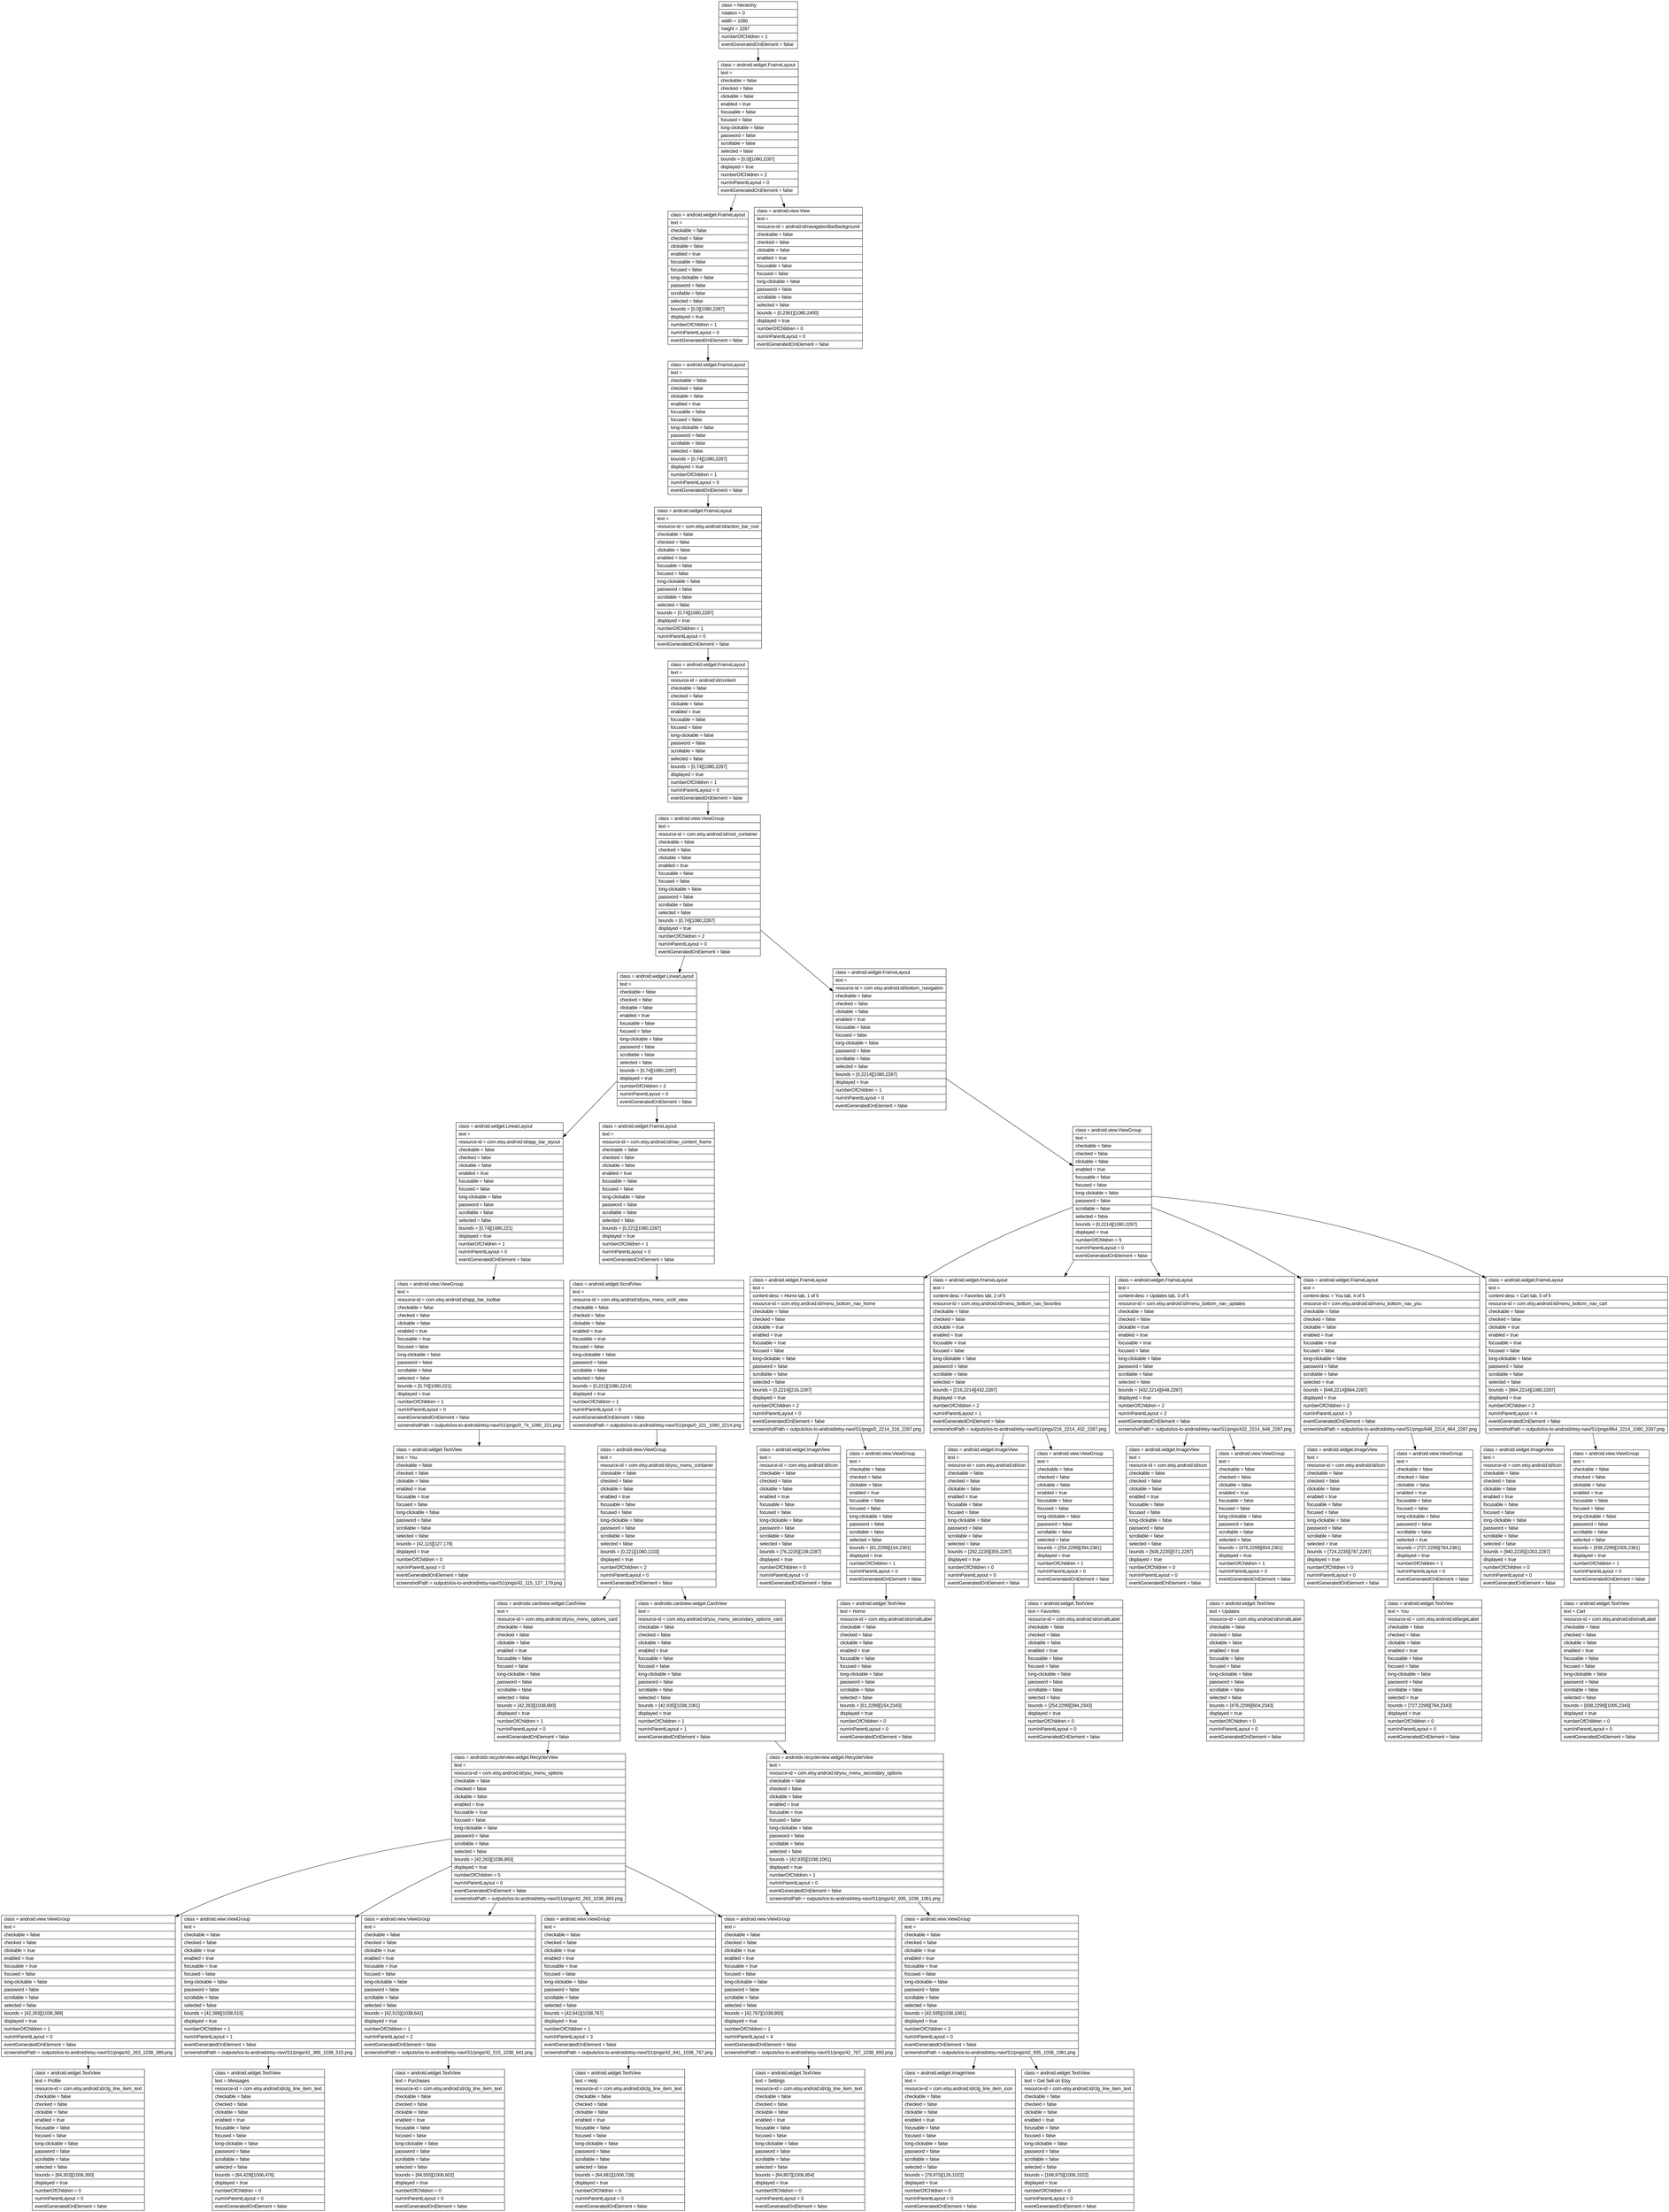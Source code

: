 digraph Layout {

	node [shape=record fontname=Arial];

	0	[label="{class = hierarchy\l|rotation = 0\l|width = 1080\l|height = 2287\l|numberOfChildren = 1\l|eventGeneratedOnElement = false \l}"]
	1	[label="{class = android.widget.FrameLayout\l|text = \l|checkable = false\l|checked = false\l|clickable = false\l|enabled = true\l|focusable = false\l|focused = false\l|long-clickable = false\l|password = false\l|scrollable = false\l|selected = false\l|bounds = [0,0][1080,2287]\l|displayed = true\l|numberOfChildren = 2\l|numInParentLayout = 0\l|eventGeneratedOnElement = false \l}"]
	2	[label="{class = android.widget.FrameLayout\l|text = \l|checkable = false\l|checked = false\l|clickable = false\l|enabled = true\l|focusable = false\l|focused = false\l|long-clickable = false\l|password = false\l|scrollable = false\l|selected = false\l|bounds = [0,0][1080,2287]\l|displayed = true\l|numberOfChildren = 1\l|numInParentLayout = 0\l|eventGeneratedOnElement = false \l}"]
	3	[label="{class = android.view.View\l|text = \l|resource-id = android:id/navigationBarBackground\l|checkable = false\l|checked = false\l|clickable = false\l|enabled = true\l|focusable = false\l|focused = false\l|long-clickable = false\l|password = false\l|scrollable = false\l|selected = false\l|bounds = [0,2361][1080,2400]\l|displayed = true\l|numberOfChildren = 0\l|numInParentLayout = 0\l|eventGeneratedOnElement = false \l}"]
	4	[label="{class = android.widget.FrameLayout\l|text = \l|checkable = false\l|checked = false\l|clickable = false\l|enabled = true\l|focusable = false\l|focused = false\l|long-clickable = false\l|password = false\l|scrollable = false\l|selected = false\l|bounds = [0,74][1080,2287]\l|displayed = true\l|numberOfChildren = 1\l|numInParentLayout = 0\l|eventGeneratedOnElement = false \l}"]
	5	[label="{class = android.widget.FrameLayout\l|text = \l|resource-id = com.etsy.android:id/action_bar_root\l|checkable = false\l|checked = false\l|clickable = false\l|enabled = true\l|focusable = false\l|focused = false\l|long-clickable = false\l|password = false\l|scrollable = false\l|selected = false\l|bounds = [0,74][1080,2287]\l|displayed = true\l|numberOfChildren = 1\l|numInParentLayout = 0\l|eventGeneratedOnElement = false \l}"]
	6	[label="{class = android.widget.FrameLayout\l|text = \l|resource-id = android:id/content\l|checkable = false\l|checked = false\l|clickable = false\l|enabled = true\l|focusable = false\l|focused = false\l|long-clickable = false\l|password = false\l|scrollable = false\l|selected = false\l|bounds = [0,74][1080,2287]\l|displayed = true\l|numberOfChildren = 1\l|numInParentLayout = 0\l|eventGeneratedOnElement = false \l}"]
	7	[label="{class = android.view.ViewGroup\l|text = \l|resource-id = com.etsy.android:id/root_container\l|checkable = false\l|checked = false\l|clickable = false\l|enabled = true\l|focusable = false\l|focused = false\l|long-clickable = false\l|password = false\l|scrollable = false\l|selected = false\l|bounds = [0,74][1080,2287]\l|displayed = true\l|numberOfChildren = 2\l|numInParentLayout = 0\l|eventGeneratedOnElement = false \l}"]
	8	[label="{class = android.widget.LinearLayout\l|text = \l|checkable = false\l|checked = false\l|clickable = false\l|enabled = true\l|focusable = false\l|focused = false\l|long-clickable = false\l|password = false\l|scrollable = false\l|selected = false\l|bounds = [0,74][1080,2287]\l|displayed = true\l|numberOfChildren = 2\l|numInParentLayout = 0\l|eventGeneratedOnElement = false \l}"]
	9	[label="{class = android.widget.FrameLayout\l|text = \l|resource-id = com.etsy.android:id/bottom_navigation\l|checkable = false\l|checked = false\l|clickable = false\l|enabled = true\l|focusable = false\l|focused = false\l|long-clickable = false\l|password = false\l|scrollable = false\l|selected = false\l|bounds = [0,2214][1080,2287]\l|displayed = true\l|numberOfChildren = 1\l|numInParentLayout = 0\l|eventGeneratedOnElement = false \l}"]
	10	[label="{class = android.widget.LinearLayout\l|text = \l|resource-id = com.etsy.android:id/app_bar_layout\l|checkable = false\l|checked = false\l|clickable = false\l|enabled = true\l|focusable = false\l|focused = false\l|long-clickable = false\l|password = false\l|scrollable = false\l|selected = false\l|bounds = [0,74][1080,221]\l|displayed = true\l|numberOfChildren = 1\l|numInParentLayout = 0\l|eventGeneratedOnElement = false \l}"]
	11	[label="{class = android.widget.FrameLayout\l|text = \l|resource-id = com.etsy.android:id/nav_content_frame\l|checkable = false\l|checked = false\l|clickable = false\l|enabled = true\l|focusable = false\l|focused = false\l|long-clickable = false\l|password = false\l|scrollable = false\l|selected = false\l|bounds = [0,221][1080,2287]\l|displayed = true\l|numberOfChildren = 1\l|numInParentLayout = 0\l|eventGeneratedOnElement = false \l}"]
	12	[label="{class = android.view.ViewGroup\l|text = \l|checkable = false\l|checked = false\l|clickable = false\l|enabled = true\l|focusable = false\l|focused = false\l|long-clickable = false\l|password = false\l|scrollable = false\l|selected = false\l|bounds = [0,2214][1080,2287]\l|displayed = true\l|numberOfChildren = 5\l|numInParentLayout = 0\l|eventGeneratedOnElement = false \l}"]
	13	[label="{class = android.view.ViewGroup\l|text = \l|resource-id = com.etsy.android:id/app_bar_toolbar\l|checkable = false\l|checked = false\l|clickable = false\l|enabled = true\l|focusable = true\l|focused = false\l|long-clickable = false\l|password = false\l|scrollable = false\l|selected = false\l|bounds = [0,74][1080,221]\l|displayed = true\l|numberOfChildren = 1\l|numInParentLayout = 0\l|eventGeneratedOnElement = false \l|screenshotPath = outputs/ios-to-android/etsy-navi/S1/pngs/0_74_1080_221.png\l}"]
	14	[label="{class = android.widget.ScrollView\l|text = \l|resource-id = com.etsy.android:id/you_menu_scoll_view\l|checkable = false\l|checked = false\l|clickable = false\l|enabled = true\l|focusable = true\l|focused = false\l|long-clickable = false\l|password = false\l|scrollable = false\l|selected = false\l|bounds = [0,221][1080,2214]\l|displayed = true\l|numberOfChildren = 1\l|numInParentLayout = 0\l|eventGeneratedOnElement = false \l|screenshotPath = outputs/ios-to-android/etsy-navi/S1/pngs/0_221_1080_2214.png\l}"]
	15	[label="{class = android.widget.FrameLayout\l|text = \l|content-desc = Home tab, 1 of 5\l|resource-id = com.etsy.android:id/menu_bottom_nav_home\l|checkable = false\l|checked = false\l|clickable = true\l|enabled = true\l|focusable = true\l|focused = false\l|long-clickable = false\l|password = false\l|scrollable = false\l|selected = false\l|bounds = [0,2214][216,2287]\l|displayed = true\l|numberOfChildren = 2\l|numInParentLayout = 0\l|eventGeneratedOnElement = false \l|screenshotPath = outputs/ios-to-android/etsy-navi/S1/pngs/0_2214_216_2287.png\l}"]
	16	[label="{class = android.widget.FrameLayout\l|text = \l|content-desc = Favorites tab, 2 of 5\l|resource-id = com.etsy.android:id/menu_bottom_nav_favorites\l|checkable = false\l|checked = false\l|clickable = true\l|enabled = true\l|focusable = true\l|focused = false\l|long-clickable = false\l|password = false\l|scrollable = false\l|selected = false\l|bounds = [216,2214][432,2287]\l|displayed = true\l|numberOfChildren = 2\l|numInParentLayout = 1\l|eventGeneratedOnElement = false \l|screenshotPath = outputs/ios-to-android/etsy-navi/S1/pngs/216_2214_432_2287.png\l}"]
	17	[label="{class = android.widget.FrameLayout\l|text = \l|content-desc = Updates tab, 3 of 5\l|resource-id = com.etsy.android:id/menu_bottom_nav_updates\l|checkable = false\l|checked = false\l|clickable = true\l|enabled = true\l|focusable = true\l|focused = false\l|long-clickable = false\l|password = false\l|scrollable = false\l|selected = false\l|bounds = [432,2214][648,2287]\l|displayed = true\l|numberOfChildren = 2\l|numInParentLayout = 2\l|eventGeneratedOnElement = false \l|screenshotPath = outputs/ios-to-android/etsy-navi/S1/pngs/432_2214_648_2287.png\l}"]
	18	[label="{class = android.widget.FrameLayout\l|text = \l|content-desc = You tab, 4 of 5\l|resource-id = com.etsy.android:id/menu_bottom_nav_you\l|checkable = false\l|checked = false\l|clickable = false\l|enabled = true\l|focusable = true\l|focused = false\l|long-clickable = false\l|password = false\l|scrollable = false\l|selected = true\l|bounds = [648,2214][864,2287]\l|displayed = true\l|numberOfChildren = 2\l|numInParentLayout = 3\l|eventGeneratedOnElement = false \l|screenshotPath = outputs/ios-to-android/etsy-navi/S1/pngs/648_2214_864_2287.png\l}"]
	19	[label="{class = android.widget.FrameLayout\l|text = \l|content-desc = Cart tab, 5 of 5\l|resource-id = com.etsy.android:id/menu_bottom_nav_cart\l|checkable = false\l|checked = false\l|clickable = true\l|enabled = true\l|focusable = true\l|focused = false\l|long-clickable = false\l|password = false\l|scrollable = false\l|selected = false\l|bounds = [864,2214][1080,2287]\l|displayed = true\l|numberOfChildren = 2\l|numInParentLayout = 4\l|eventGeneratedOnElement = false \l|screenshotPath = outputs/ios-to-android/etsy-navi/S1/pngs/864_2214_1080_2287.png\l}"]
	20	[label="{class = android.widget.TextView\l|text = You\l|checkable = false\l|checked = false\l|clickable = false\l|enabled = true\l|focusable = true\l|focused = false\l|long-clickable = false\l|password = false\l|scrollable = false\l|selected = false\l|bounds = [42,115][127,179]\l|displayed = true\l|numberOfChildren = 0\l|numInParentLayout = 0\l|eventGeneratedOnElement = false \l|screenshotPath = outputs/ios-to-android/etsy-navi/S1/pngs/42_115_127_179.png\l}"]
	21	[label="{class = android.view.ViewGroup\l|text = \l|resource-id = com.etsy.android:id/you_menu_container\l|checkable = false\l|checked = false\l|clickable = false\l|enabled = true\l|focusable = false\l|focused = false\l|long-clickable = false\l|password = false\l|scrollable = false\l|selected = false\l|bounds = [0,221][1080,1103]\l|displayed = true\l|numberOfChildren = 2\l|numInParentLayout = 0\l|eventGeneratedOnElement = false \l}"]
	22	[label="{class = android.widget.ImageView\l|text = \l|resource-id = com.etsy.android:id/icon\l|checkable = false\l|checked = false\l|clickable = false\l|enabled = true\l|focusable = false\l|focused = false\l|long-clickable = false\l|password = false\l|scrollable = false\l|selected = false\l|bounds = [76,2235][139,2287]\l|displayed = true\l|numberOfChildren = 0\l|numInParentLayout = 0\l|eventGeneratedOnElement = false \l}"]
	23	[label="{class = android.view.ViewGroup\l|text = \l|checkable = false\l|checked = false\l|clickable = false\l|enabled = true\l|focusable = false\l|focused = false\l|long-clickable = false\l|password = false\l|scrollable = false\l|selected = false\l|bounds = [61,2299][154,2361]\l|displayed = true\l|numberOfChildren = 1\l|numInParentLayout = 0\l|eventGeneratedOnElement = false \l}"]
	24	[label="{class = android.widget.ImageView\l|text = \l|resource-id = com.etsy.android:id/icon\l|checkable = false\l|checked = false\l|clickable = false\l|enabled = true\l|focusable = false\l|focused = false\l|long-clickable = false\l|password = false\l|scrollable = false\l|selected = false\l|bounds = [292,2235][355,2287]\l|displayed = true\l|numberOfChildren = 0\l|numInParentLayout = 0\l|eventGeneratedOnElement = false \l}"]
	25	[label="{class = android.view.ViewGroup\l|text = \l|checkable = false\l|checked = false\l|clickable = false\l|enabled = true\l|focusable = false\l|focused = false\l|long-clickable = false\l|password = false\l|scrollable = false\l|selected = false\l|bounds = [254,2299][394,2361]\l|displayed = true\l|numberOfChildren = 1\l|numInParentLayout = 0\l|eventGeneratedOnElement = false \l}"]
	26	[label="{class = android.widget.ImageView\l|text = \l|resource-id = com.etsy.android:id/icon\l|checkable = false\l|checked = false\l|clickable = false\l|enabled = true\l|focusable = false\l|focused = false\l|long-clickable = false\l|password = false\l|scrollable = false\l|selected = false\l|bounds = [508,2235][571,2287]\l|displayed = true\l|numberOfChildren = 0\l|numInParentLayout = 0\l|eventGeneratedOnElement = false \l}"]
	27	[label="{class = android.view.ViewGroup\l|text = \l|checkable = false\l|checked = false\l|clickable = false\l|enabled = true\l|focusable = false\l|focused = false\l|long-clickable = false\l|password = false\l|scrollable = false\l|selected = false\l|bounds = [476,2299][604,2361]\l|displayed = true\l|numberOfChildren = 1\l|numInParentLayout = 0\l|eventGeneratedOnElement = false \l}"]
	28	[label="{class = android.widget.ImageView\l|text = \l|resource-id = com.etsy.android:id/icon\l|checkable = false\l|checked = false\l|clickable = false\l|enabled = true\l|focusable = false\l|focused = false\l|long-clickable = false\l|password = false\l|scrollable = false\l|selected = true\l|bounds = [724,2235][787,2287]\l|displayed = true\l|numberOfChildren = 0\l|numInParentLayout = 0\l|eventGeneratedOnElement = false \l}"]
	29	[label="{class = android.view.ViewGroup\l|text = \l|checkable = false\l|checked = false\l|clickable = false\l|enabled = true\l|focusable = false\l|focused = false\l|long-clickable = false\l|password = false\l|scrollable = false\l|selected = true\l|bounds = [727,2299][784,2361]\l|displayed = true\l|numberOfChildren = 1\l|numInParentLayout = 0\l|eventGeneratedOnElement = false \l}"]
	30	[label="{class = android.widget.ImageView\l|text = \l|resource-id = com.etsy.android:id/icon\l|checkable = false\l|checked = false\l|clickable = false\l|enabled = true\l|focusable = false\l|focused = false\l|long-clickable = false\l|password = false\l|scrollable = false\l|selected = false\l|bounds = [940,2235][1003,2287]\l|displayed = true\l|numberOfChildren = 0\l|numInParentLayout = 0\l|eventGeneratedOnElement = false \l}"]
	31	[label="{class = android.view.ViewGroup\l|text = \l|checkable = false\l|checked = false\l|clickable = false\l|enabled = true\l|focusable = false\l|focused = false\l|long-clickable = false\l|password = false\l|scrollable = false\l|selected = false\l|bounds = [938,2299][1005,2361]\l|displayed = true\l|numberOfChildren = 1\l|numInParentLayout = 0\l|eventGeneratedOnElement = false \l}"]
	32	[label="{class = androidx.cardview.widget.CardView\l|text = \l|resource-id = com.etsy.android:id/you_menu_options_card\l|checkable = false\l|checked = false\l|clickable = false\l|enabled = true\l|focusable = false\l|focused = false\l|long-clickable = false\l|password = false\l|scrollable = false\l|selected = false\l|bounds = [42,263][1038,893]\l|displayed = true\l|numberOfChildren = 1\l|numInParentLayout = 0\l|eventGeneratedOnElement = false \l}"]
	33	[label="{class = androidx.cardview.widget.CardView\l|text = \l|resource-id = com.etsy.android:id/you_menu_secondary_options_card\l|checkable = false\l|checked = false\l|clickable = false\l|enabled = true\l|focusable = false\l|focused = false\l|long-clickable = false\l|password = false\l|scrollable = false\l|selected = false\l|bounds = [42,935][1038,1061]\l|displayed = true\l|numberOfChildren = 1\l|numInParentLayout = 1\l|eventGeneratedOnElement = false \l}"]
	34	[label="{class = android.widget.TextView\l|text = Home\l|resource-id = com.etsy.android:id/smallLabel\l|checkable = false\l|checked = false\l|clickable = false\l|enabled = true\l|focusable = false\l|focused = false\l|long-clickable = false\l|password = false\l|scrollable = false\l|selected = false\l|bounds = [61,2299][154,2343]\l|displayed = true\l|numberOfChildren = 0\l|numInParentLayout = 0\l|eventGeneratedOnElement = false \l}"]
	35	[label="{class = android.widget.TextView\l|text = Favorites\l|resource-id = com.etsy.android:id/smallLabel\l|checkable = false\l|checked = false\l|clickable = false\l|enabled = true\l|focusable = false\l|focused = false\l|long-clickable = false\l|password = false\l|scrollable = false\l|selected = false\l|bounds = [254,2299][394,2343]\l|displayed = true\l|numberOfChildren = 0\l|numInParentLayout = 0\l|eventGeneratedOnElement = false \l}"]
	36	[label="{class = android.widget.TextView\l|text = Updates\l|resource-id = com.etsy.android:id/smallLabel\l|checkable = false\l|checked = false\l|clickable = false\l|enabled = true\l|focusable = false\l|focused = false\l|long-clickable = false\l|password = false\l|scrollable = false\l|selected = false\l|bounds = [476,2299][604,2343]\l|displayed = true\l|numberOfChildren = 0\l|numInParentLayout = 0\l|eventGeneratedOnElement = false \l}"]
	37	[label="{class = android.widget.TextView\l|text = You\l|resource-id = com.etsy.android:id/largeLabel\l|checkable = false\l|checked = false\l|clickable = false\l|enabled = true\l|focusable = false\l|focused = false\l|long-clickable = false\l|password = false\l|scrollable = false\l|selected = true\l|bounds = [727,2299][784,2343]\l|displayed = true\l|numberOfChildren = 0\l|numInParentLayout = 0\l|eventGeneratedOnElement = false \l}"]
	38	[label="{class = android.widget.TextView\l|text = Cart\l|resource-id = com.etsy.android:id/smallLabel\l|checkable = false\l|checked = false\l|clickable = false\l|enabled = true\l|focusable = false\l|focused = false\l|long-clickable = false\l|password = false\l|scrollable = false\l|selected = false\l|bounds = [938,2299][1005,2343]\l|displayed = true\l|numberOfChildren = 0\l|numInParentLayout = 0\l|eventGeneratedOnElement = false \l}"]
	39	[label="{class = androidx.recyclerview.widget.RecyclerView\l|text = \l|resource-id = com.etsy.android:id/you_menu_options\l|checkable = false\l|checked = false\l|clickable = false\l|enabled = true\l|focusable = true\l|focused = false\l|long-clickable = false\l|password = false\l|scrollable = false\l|selected = false\l|bounds = [42,263][1038,893]\l|displayed = true\l|numberOfChildren = 5\l|numInParentLayout = 0\l|eventGeneratedOnElement = false \l|screenshotPath = outputs/ios-to-android/etsy-navi/S1/pngs/42_263_1038_893.png\l}"]
	40	[label="{class = androidx.recyclerview.widget.RecyclerView\l|text = \l|resource-id = com.etsy.android:id/you_menu_secondary_options\l|checkable = false\l|checked = false\l|clickable = false\l|enabled = true\l|focusable = true\l|focused = false\l|long-clickable = false\l|password = false\l|scrollable = false\l|selected = false\l|bounds = [42,935][1038,1061]\l|displayed = true\l|numberOfChildren = 1\l|numInParentLayout = 0\l|eventGeneratedOnElement = false \l|screenshotPath = outputs/ios-to-android/etsy-navi/S1/pngs/42_935_1038_1061.png\l}"]
	41	[label="{class = android.view.ViewGroup\l|text = \l|checkable = false\l|checked = false\l|clickable = true\l|enabled = true\l|focusable = true\l|focused = false\l|long-clickable = false\l|password = false\l|scrollable = false\l|selected = false\l|bounds = [42,263][1038,389]\l|displayed = true\l|numberOfChildren = 1\l|numInParentLayout = 0\l|eventGeneratedOnElement = false \l|screenshotPath = outputs/ios-to-android/etsy-navi/S1/pngs/42_263_1038_389.png\l}"]
	42	[label="{class = android.view.ViewGroup\l|text = \l|checkable = false\l|checked = false\l|clickable = true\l|enabled = true\l|focusable = true\l|focused = false\l|long-clickable = false\l|password = false\l|scrollable = false\l|selected = false\l|bounds = [42,389][1038,515]\l|displayed = true\l|numberOfChildren = 1\l|numInParentLayout = 1\l|eventGeneratedOnElement = false \l|screenshotPath = outputs/ios-to-android/etsy-navi/S1/pngs/42_389_1038_515.png\l}"]
	43	[label="{class = android.view.ViewGroup\l|text = \l|checkable = false\l|checked = false\l|clickable = true\l|enabled = true\l|focusable = true\l|focused = false\l|long-clickable = false\l|password = false\l|scrollable = false\l|selected = false\l|bounds = [42,515][1038,641]\l|displayed = true\l|numberOfChildren = 1\l|numInParentLayout = 2\l|eventGeneratedOnElement = false \l|screenshotPath = outputs/ios-to-android/etsy-navi/S1/pngs/42_515_1038_641.png\l}"]
	44	[label="{class = android.view.ViewGroup\l|text = \l|checkable = false\l|checked = false\l|clickable = true\l|enabled = true\l|focusable = true\l|focused = false\l|long-clickable = false\l|password = false\l|scrollable = false\l|selected = false\l|bounds = [42,641][1038,767]\l|displayed = true\l|numberOfChildren = 1\l|numInParentLayout = 3\l|eventGeneratedOnElement = false \l|screenshotPath = outputs/ios-to-android/etsy-navi/S1/pngs/42_641_1038_767.png\l}"]
	45	[label="{class = android.view.ViewGroup\l|text = \l|checkable = false\l|checked = false\l|clickable = true\l|enabled = true\l|focusable = true\l|focused = false\l|long-clickable = false\l|password = false\l|scrollable = false\l|selected = false\l|bounds = [42,767][1038,893]\l|displayed = true\l|numberOfChildren = 1\l|numInParentLayout = 4\l|eventGeneratedOnElement = false \l|screenshotPath = outputs/ios-to-android/etsy-navi/S1/pngs/42_767_1038_893.png\l}"]
	46	[label="{class = android.view.ViewGroup\l|text = \l|checkable = false\l|checked = false\l|clickable = true\l|enabled = true\l|focusable = true\l|focused = false\l|long-clickable = false\l|password = false\l|scrollable = false\l|selected = false\l|bounds = [42,935][1038,1061]\l|displayed = true\l|numberOfChildren = 2\l|numInParentLayout = 0\l|eventGeneratedOnElement = false \l|screenshotPath = outputs/ios-to-android/etsy-navi/S1/pngs/42_935_1038_1061.png\l}"]
	47	[label="{class = android.widget.TextView\l|text = Profile\l|resource-id = com.etsy.android:id/clg_line_item_text\l|checkable = false\l|checked = false\l|clickable = false\l|enabled = true\l|focusable = false\l|focused = false\l|long-clickable = false\l|password = false\l|scrollable = false\l|selected = false\l|bounds = [84,303][1006,350]\l|displayed = true\l|numberOfChildren = 0\l|numInParentLayout = 0\l|eventGeneratedOnElement = false \l}"]
	48	[label="{class = android.widget.TextView\l|text = Messages\l|resource-id = com.etsy.android:id/clg_line_item_text\l|checkable = false\l|checked = false\l|clickable = false\l|enabled = true\l|focusable = false\l|focused = false\l|long-clickable = false\l|password = false\l|scrollable = false\l|selected = false\l|bounds = [84,429][1006,476]\l|displayed = true\l|numberOfChildren = 0\l|numInParentLayout = 0\l|eventGeneratedOnElement = false \l}"]
	49	[label="{class = android.widget.TextView\l|text = Purchases\l|resource-id = com.etsy.android:id/clg_line_item_text\l|checkable = false\l|checked = false\l|clickable = false\l|enabled = true\l|focusable = false\l|focused = false\l|long-clickable = false\l|password = false\l|scrollable = false\l|selected = false\l|bounds = [84,555][1006,602]\l|displayed = true\l|numberOfChildren = 0\l|numInParentLayout = 0\l|eventGeneratedOnElement = false \l}"]
	50	[label="{class = android.widget.TextView\l|text = Help\l|resource-id = com.etsy.android:id/clg_line_item_text\l|checkable = false\l|checked = false\l|clickable = false\l|enabled = true\l|focusable = false\l|focused = false\l|long-clickable = false\l|password = false\l|scrollable = false\l|selected = false\l|bounds = [84,681][1006,728]\l|displayed = true\l|numberOfChildren = 0\l|numInParentLayout = 0\l|eventGeneratedOnElement = false \l}"]
	51	[label="{class = android.widget.TextView\l|text = Settings\l|resource-id = com.etsy.android:id/clg_line_item_text\l|checkable = false\l|checked = false\l|clickable = false\l|enabled = true\l|focusable = false\l|focused = false\l|long-clickable = false\l|password = false\l|scrollable = false\l|selected = false\l|bounds = [84,807][1006,854]\l|displayed = true\l|numberOfChildren = 0\l|numInParentLayout = 0\l|eventGeneratedOnElement = false \l}"]
	52	[label="{class = android.widget.ImageView\l|text = \l|resource-id = com.etsy.android:id/clg_line_item_icon\l|checkable = false\l|checked = false\l|clickable = false\l|enabled = true\l|focusable = false\l|focused = false\l|long-clickable = false\l|password = false\l|scrollable = false\l|selected = false\l|bounds = [79,975][126,1022]\l|displayed = true\l|numberOfChildren = 0\l|numInParentLayout = 0\l|eventGeneratedOnElement = false \l}"]
	53	[label="{class = android.widget.TextView\l|text = Get Sell on Etsy\l|resource-id = com.etsy.android:id/clg_line_item_text\l|checkable = false\l|checked = false\l|clickable = false\l|enabled = true\l|focusable = false\l|focused = false\l|long-clickable = false\l|password = false\l|scrollable = false\l|selected = false\l|bounds = [168,975][1006,1022]\l|displayed = true\l|numberOfChildren = 0\l|numInParentLayout = 0\l|eventGeneratedOnElement = false \l}"]


	0 -> 1
	1 -> 2
	1 -> 3
	2 -> 4
	4 -> 5
	5 -> 6
	6 -> 7
	7 -> 8
	7 -> 9
	8 -> 10
	8 -> 11
	9 -> 12
	10 -> 13
	11 -> 14
	12 -> 15
	12 -> 16
	12 -> 17
	12 -> 18
	12 -> 19
	13 -> 20
	14 -> 21
	15 -> 22
	15 -> 23
	16 -> 24
	16 -> 25
	17 -> 26
	17 -> 27
	18 -> 28
	18 -> 29
	19 -> 30
	19 -> 31
	21 -> 32
	21 -> 33
	23 -> 34
	25 -> 35
	27 -> 36
	29 -> 37
	31 -> 38
	32 -> 39
	33 -> 40
	39 -> 41
	39 -> 42
	39 -> 43
	39 -> 44
	39 -> 45
	40 -> 46
	41 -> 47
	42 -> 48
	43 -> 49
	44 -> 50
	45 -> 51
	46 -> 52
	46 -> 53


}
